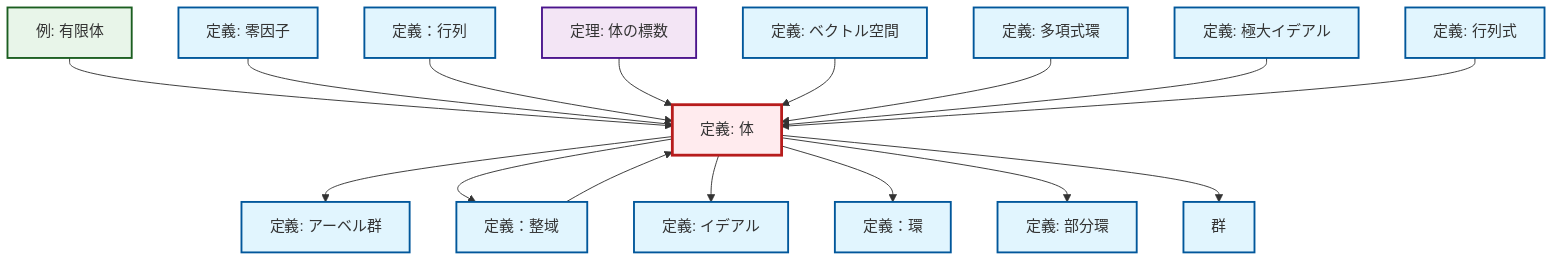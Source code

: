 graph TD
    classDef definition fill:#e1f5fe,stroke:#01579b,stroke-width:2px
    classDef theorem fill:#f3e5f5,stroke:#4a148c,stroke-width:2px
    classDef axiom fill:#fff3e0,stroke:#e65100,stroke-width:2px
    classDef example fill:#e8f5e9,stroke:#1b5e20,stroke-width:2px
    classDef current fill:#ffebee,stroke:#b71c1c,stroke-width:3px
    thm-field-characteristic["定理: 体の標数"]:::theorem
    def-matrix["定義：行列"]:::definition
    ex-finite-field["例: 有限体"]:::example
    def-group["群"]:::definition
    def-vector-space["定義: ベクトル空間"]:::definition
    def-subring["定義: 部分環"]:::definition
    def-ideal["定義: イデアル"]:::definition
    def-integral-domain["定義：整域"]:::definition
    def-maximal-ideal["定義: 極大イデアル"]:::definition
    def-determinant["定義: 行列式"]:::definition
    def-abelian-group["定義: アーベル群"]:::definition
    def-polynomial-ring["定義: 多項式環"]:::definition
    def-zero-divisor["定義: 零因子"]:::definition
    def-ring["定義：環"]:::definition
    def-field["定義: 体"]:::definition
    def-field --> def-abelian-group
    def-field --> def-integral-domain
    ex-finite-field --> def-field
    def-zero-divisor --> def-field
    def-field --> def-ideal
    def-matrix --> def-field
    thm-field-characteristic --> def-field
    def-integral-domain --> def-field
    def-vector-space --> def-field
    def-field --> def-ring
    def-polynomial-ring --> def-field
    def-maximal-ideal --> def-field
    def-field --> def-subring
    def-determinant --> def-field
    def-field --> def-group
    class def-field current